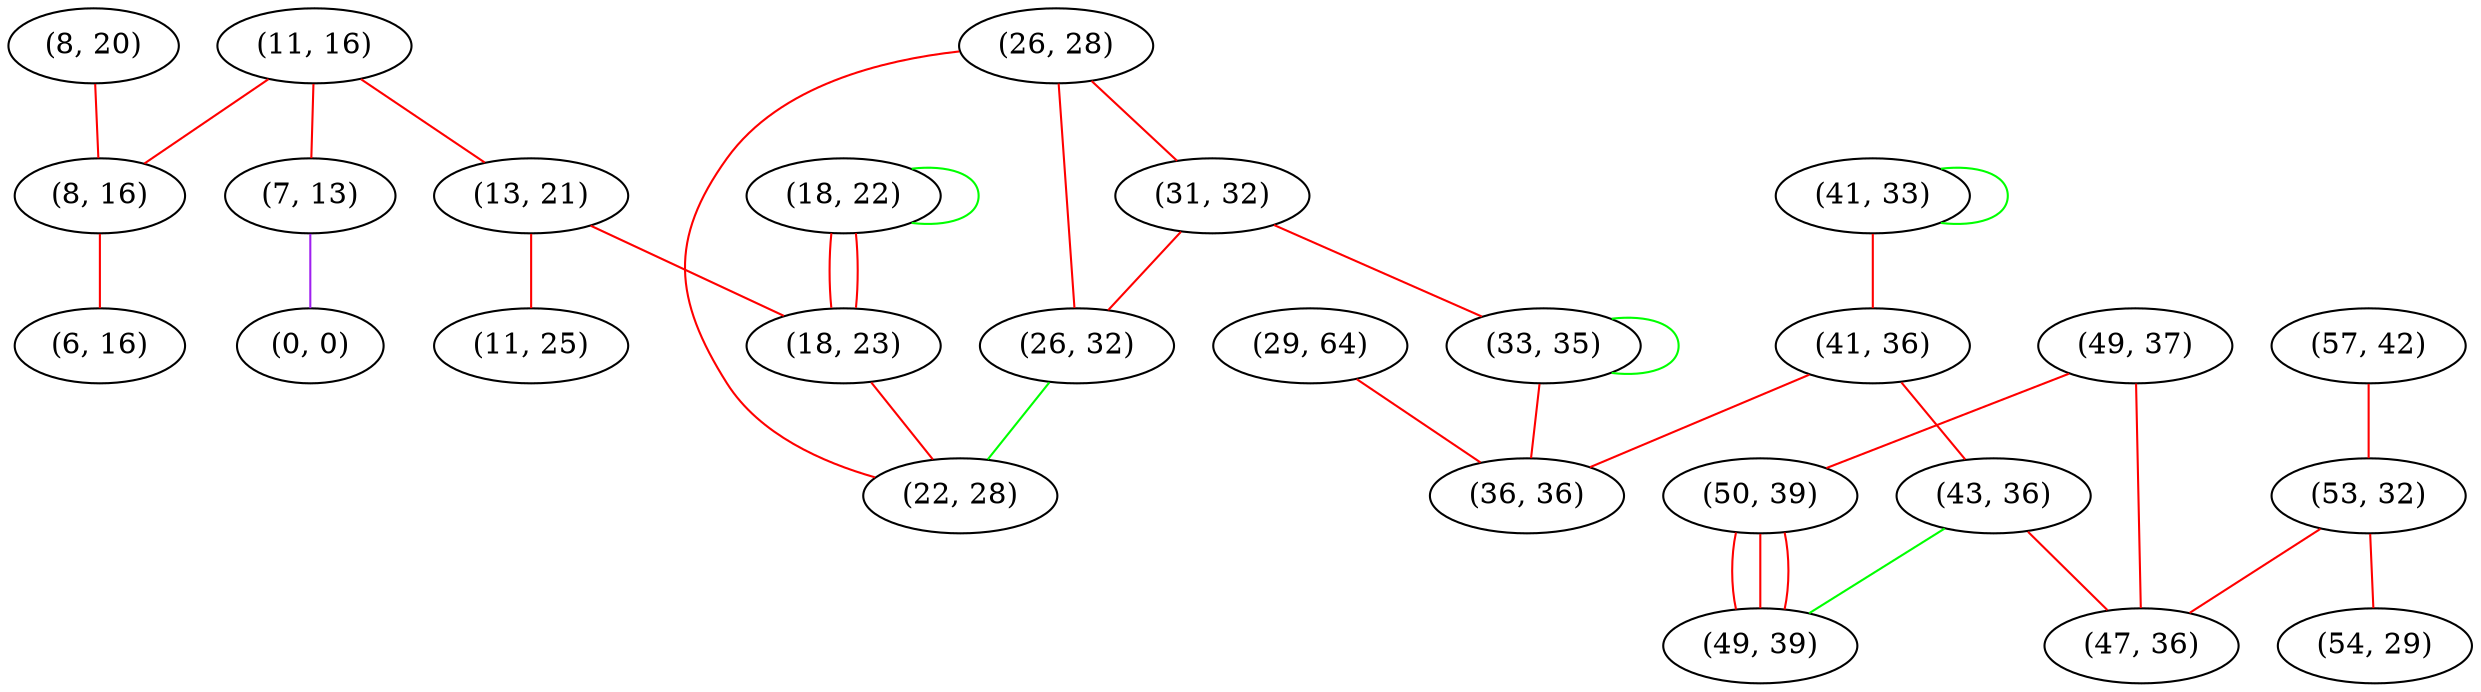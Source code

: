 graph "" {
"(11, 16)";
"(49, 37)";
"(7, 13)";
"(41, 33)";
"(26, 28)";
"(18, 22)";
"(41, 36)";
"(31, 32)";
"(13, 21)";
"(18, 23)";
"(26, 32)";
"(0, 0)";
"(8, 20)";
"(50, 39)";
"(22, 28)";
"(8, 16)";
"(57, 42)";
"(33, 35)";
"(43, 36)";
"(53, 32)";
"(49, 39)";
"(29, 64)";
"(36, 36)";
"(54, 29)";
"(47, 36)";
"(11, 25)";
"(6, 16)";
"(11, 16)" -- "(7, 13)"  [color=red, key=0, weight=1];
"(11, 16)" -- "(8, 16)"  [color=red, key=0, weight=1];
"(11, 16)" -- "(13, 21)"  [color=red, key=0, weight=1];
"(49, 37)" -- "(47, 36)"  [color=red, key=0, weight=1];
"(49, 37)" -- "(50, 39)"  [color=red, key=0, weight=1];
"(7, 13)" -- "(0, 0)"  [color=purple, key=0, weight=4];
"(41, 33)" -- "(41, 33)"  [color=green, key=0, weight=2];
"(41, 33)" -- "(41, 36)"  [color=red, key=0, weight=1];
"(26, 28)" -- "(22, 28)"  [color=red, key=0, weight=1];
"(26, 28)" -- "(31, 32)"  [color=red, key=0, weight=1];
"(26, 28)" -- "(26, 32)"  [color=red, key=0, weight=1];
"(18, 22)" -- "(18, 23)"  [color=red, key=0, weight=1];
"(18, 22)" -- "(18, 23)"  [color=red, key=1, weight=1];
"(18, 22)" -- "(18, 22)"  [color=green, key=0, weight=2];
"(41, 36)" -- "(36, 36)"  [color=red, key=0, weight=1];
"(41, 36)" -- "(43, 36)"  [color=red, key=0, weight=1];
"(31, 32)" -- "(26, 32)"  [color=red, key=0, weight=1];
"(31, 32)" -- "(33, 35)"  [color=red, key=0, weight=1];
"(13, 21)" -- "(18, 23)"  [color=red, key=0, weight=1];
"(13, 21)" -- "(11, 25)"  [color=red, key=0, weight=1];
"(18, 23)" -- "(22, 28)"  [color=red, key=0, weight=1];
"(26, 32)" -- "(22, 28)"  [color=green, key=0, weight=2];
"(8, 20)" -- "(8, 16)"  [color=red, key=0, weight=1];
"(50, 39)" -- "(49, 39)"  [color=red, key=0, weight=1];
"(50, 39)" -- "(49, 39)"  [color=red, key=1, weight=1];
"(50, 39)" -- "(49, 39)"  [color=red, key=2, weight=1];
"(8, 16)" -- "(6, 16)"  [color=red, key=0, weight=1];
"(57, 42)" -- "(53, 32)"  [color=red, key=0, weight=1];
"(33, 35)" -- "(36, 36)"  [color=red, key=0, weight=1];
"(33, 35)" -- "(33, 35)"  [color=green, key=0, weight=2];
"(43, 36)" -- "(47, 36)"  [color=red, key=0, weight=1];
"(43, 36)" -- "(49, 39)"  [color=green, key=0, weight=2];
"(53, 32)" -- "(47, 36)"  [color=red, key=0, weight=1];
"(53, 32)" -- "(54, 29)"  [color=red, key=0, weight=1];
"(29, 64)" -- "(36, 36)"  [color=red, key=0, weight=1];
}
